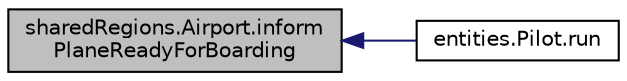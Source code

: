 digraph "sharedRegions.Airport.informPlaneReadyForBoarding"
{
  edge [fontname="Helvetica",fontsize="10",labelfontname="Helvetica",labelfontsize="10"];
  node [fontname="Helvetica",fontsize="10",shape=record];
  rankdir="LR";
  Node19 [label="sharedRegions.Airport.inform\lPlaneReadyForBoarding",height=0.2,width=0.4,color="black", fillcolor="grey75", style="filled", fontcolor="black"];
  Node19 -> Node20 [dir="back",color="midnightblue",fontsize="10",style="solid",fontname="Helvetica"];
  Node20 [label="entities.Pilot.run",height=0.2,width=0.4,color="black", fillcolor="white", style="filled",URL="$classentities_1_1_pilot.html#aa0a1f2dd8931f01b03cdc2aa9e99acaf"];
}
